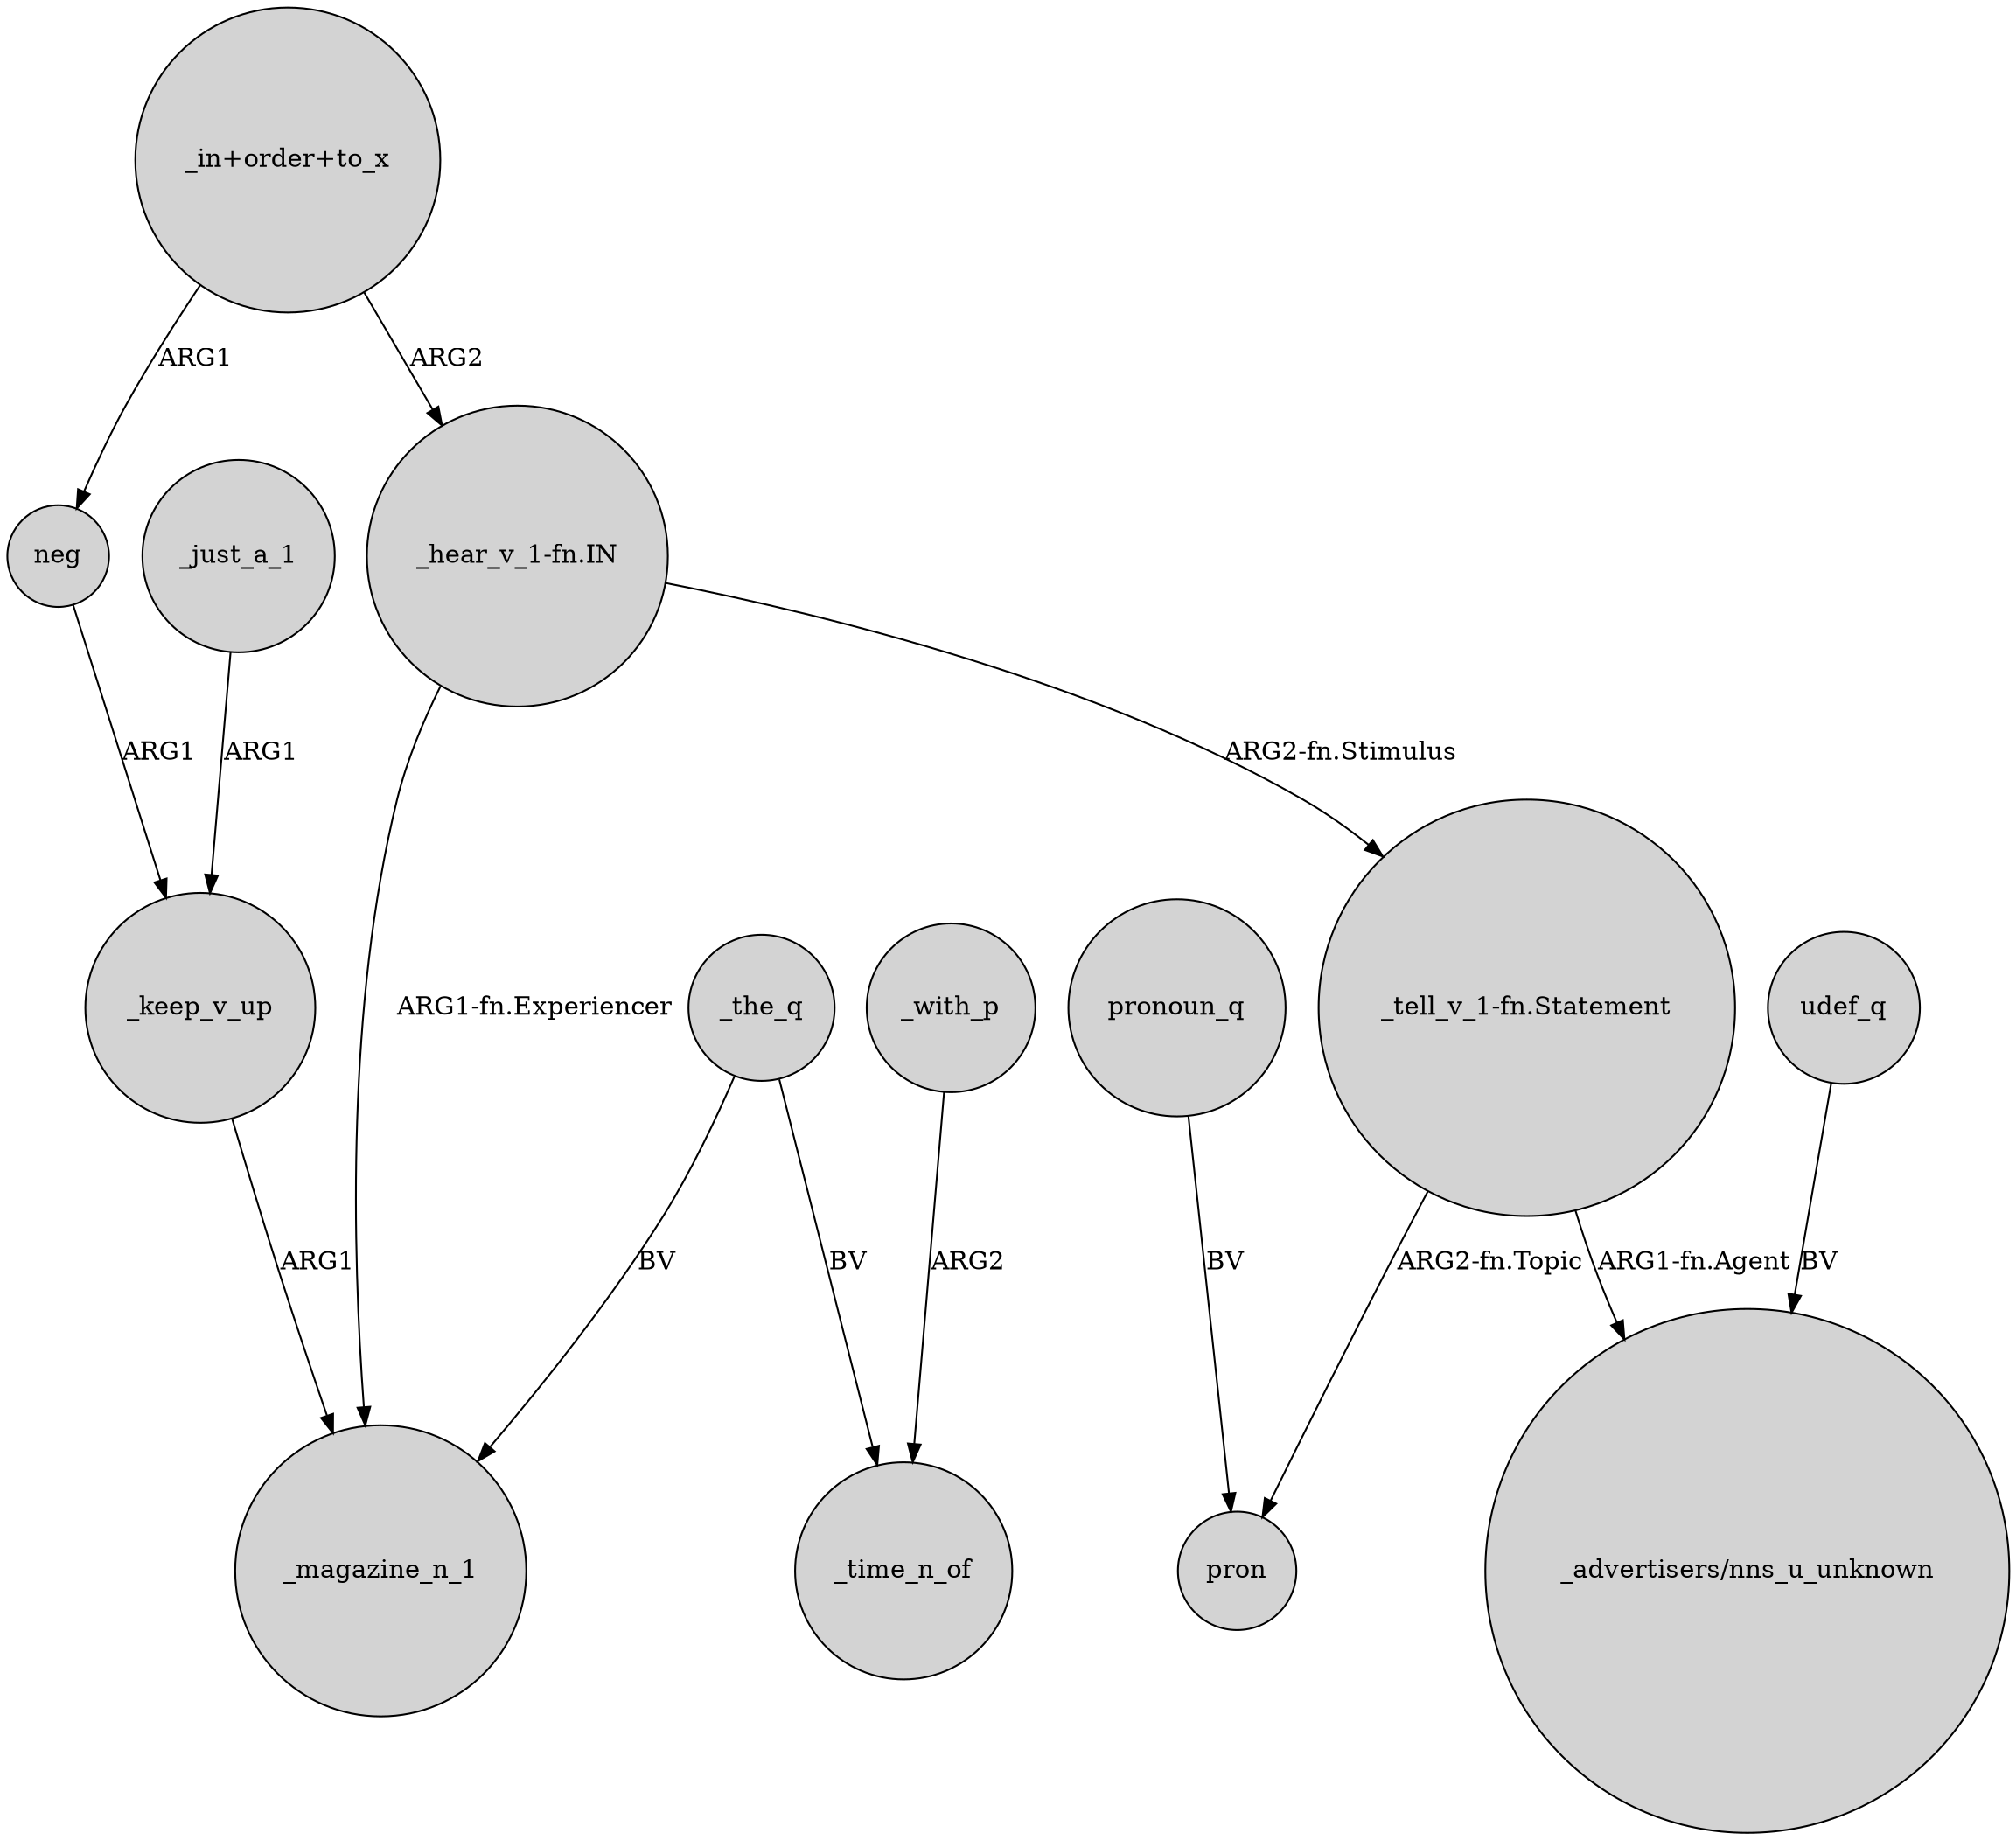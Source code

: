 digraph {
	node [shape=circle style=filled]
	"_in+order+to_x" -> "_hear_v_1-fn.IN" [label=ARG2]
	_the_q -> _magazine_n_1 [label=BV]
	"_tell_v_1-fn.Statement" -> pron [label="ARG2-fn.Topic"]
	_the_q -> _time_n_of [label=BV]
	_with_p -> _time_n_of [label=ARG2]
	"_hear_v_1-fn.IN" -> "_tell_v_1-fn.Statement" [label="ARG2-fn.Stimulus"]
	"_in+order+to_x" -> neg [label=ARG1]
	_keep_v_up -> _magazine_n_1 [label=ARG1]
	udef_q -> "_advertisers/nns_u_unknown" [label=BV]
	_just_a_1 -> _keep_v_up [label=ARG1]
	neg -> _keep_v_up [label=ARG1]
	"_hear_v_1-fn.IN" -> _magazine_n_1 [label="ARG1-fn.Experiencer"]
	"_tell_v_1-fn.Statement" -> "_advertisers/nns_u_unknown" [label="ARG1-fn.Agent"]
	pronoun_q -> pron [label=BV]
}
